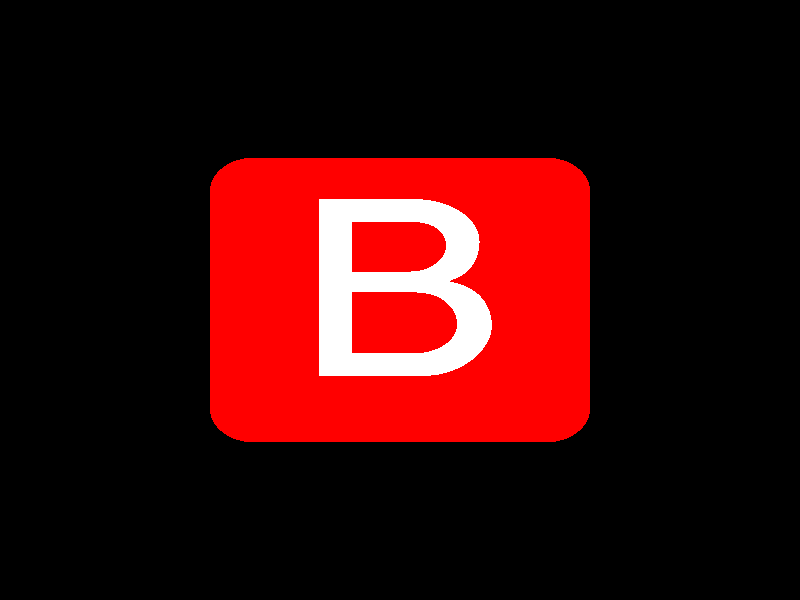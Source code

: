 #include "colors.inc"
#include "shapes.inc"
#include "textures.inc"

//dimensions of Round_Box
#declare RB_X = 2.5;
#declare RB_Y = RB_X;
#declare RB_Z = RB_X;

//Translation of text B
#declare B_Trans_X = (RB_X / 2) - 0.5;
#declare B_Trans_Y = (RB_Y / 2) - 0.625;


global_settings{
    assumed_gamma 1.0
}

camera{
    location <RB_X / 2, RB_Y / 2, -5>
    up <0, 1, 0>
    right <1, 0, 0>
    look_at <RB_X / 2, RB_Y / 2, RB_Z / 2>
}

union{
    object{
        //Round_Box(A, B, WireRadius, Merge)
        Round_Box(<0, 0, 0>, <RB_X, RB_Y, RB_Z>, 0.3, 0)
        texture{
            pigment{
                color Red
            }
            finish{
                phong 1
            }
        } //end of texture
        scale<1,1,1>
        rotate<0,0,0>
        translate<0,0,0>
    }
    text{
        ttf "cyrvetic.ttf" "B" 1, 0
        pigment {
            White
        }
        scale<2,2,2>
        translate<B_Trans_X, B_Trans_Y, -0.05>
    }
}

light_source{
    <RB_X / 2, 3, -2> color White
    rotate<0, 0, 0>
}
